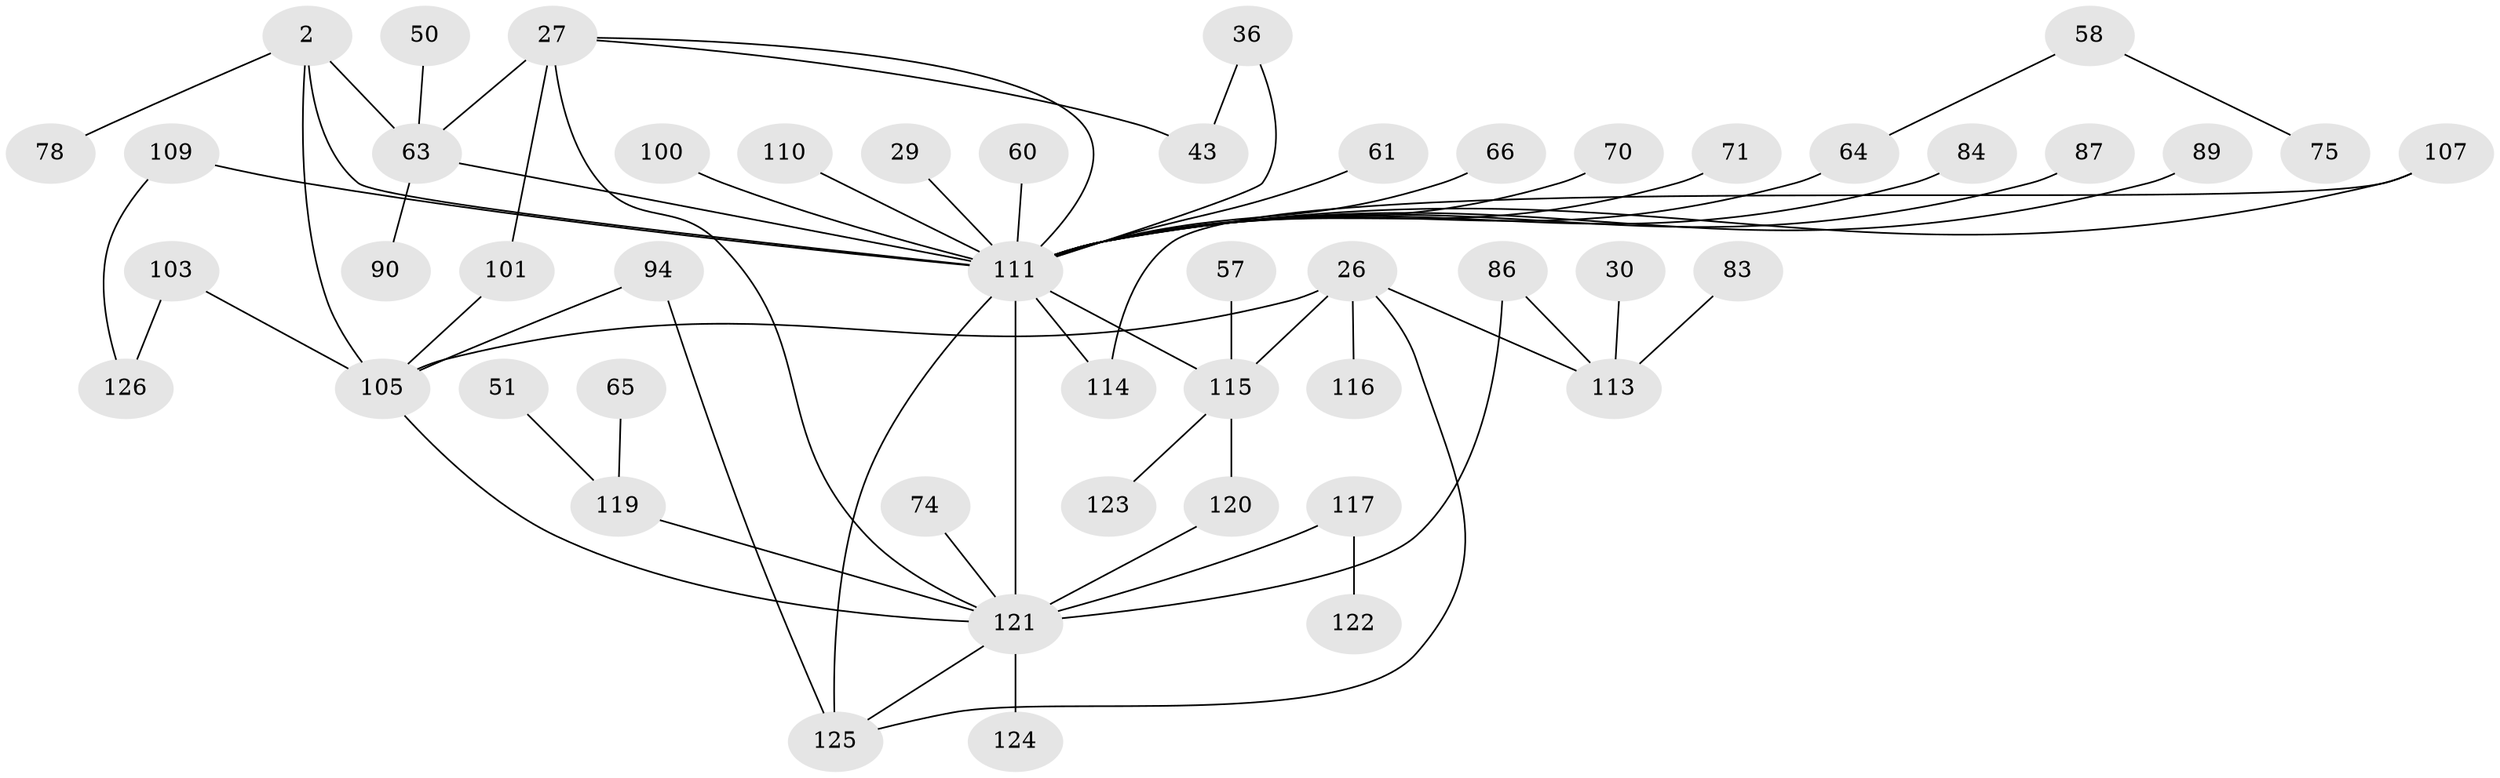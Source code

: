 // original degree distribution, {6: 0.06349206349206349, 3: 0.25396825396825395, 7: 0.007936507936507936, 5: 0.03968253968253968, 4: 0.07142857142857142, 2: 0.30952380952380953, 1: 0.25396825396825395}
// Generated by graph-tools (version 1.1) at 2025/45/03/04/25 21:45:35]
// undirected, 50 vertices, 63 edges
graph export_dot {
graph [start="1"]
  node [color=gray90,style=filled];
  2 [super="+1"];
  26 [super="+7"];
  27;
  29;
  30;
  36;
  43;
  50;
  51;
  57;
  58;
  60;
  61;
  63 [super="+5+42"];
  64 [super="+54"];
  65;
  66;
  70;
  71;
  74;
  75;
  78;
  83;
  84;
  86;
  87;
  89;
  90;
  94;
  100;
  101;
  103;
  105 [super="+91+3"];
  107;
  109;
  110;
  111 [super="+81+108+99+96"];
  113 [super="+8"];
  114;
  115 [super="+38"];
  116;
  117 [super="+112"];
  119 [super="+79+46+102"];
  120 [super="+55+73+88"];
  121 [super="+33+41+97+93+48+118"];
  122;
  123;
  124;
  125 [super="+92"];
  126;
  2 -- 78;
  2 -- 63;
  2 -- 105 [weight=2];
  2 -- 111 [weight=3];
  26 -- 116;
  26 -- 115;
  26 -- 125;
  26 -- 113;
  26 -- 105 [weight=2];
  27 -- 43;
  27 -- 101;
  27 -- 63 [weight=2];
  27 -- 121;
  27 -- 111;
  29 -- 111;
  30 -- 113;
  36 -- 43;
  36 -- 111;
  50 -- 63;
  51 -- 119;
  57 -- 115;
  58 -- 75;
  58 -- 64;
  60 -- 111;
  61 -- 111;
  63 -- 90;
  63 -- 111;
  64 -- 111 [weight=2];
  65 -- 119;
  66 -- 111;
  70 -- 111;
  71 -- 111;
  74 -- 121;
  83 -- 113;
  84 -- 111;
  86 -- 113;
  86 -- 121;
  87 -- 111;
  89 -- 111;
  94 -- 125;
  94 -- 105;
  100 -- 111;
  101 -- 105;
  103 -- 126;
  103 -- 105;
  105 -- 121 [weight=2];
  107 -- 114;
  107 -- 111;
  109 -- 126;
  109 -- 111;
  110 -- 111;
  111 -- 121 [weight=10];
  111 -- 115;
  111 -- 114;
  111 -- 125 [weight=2];
  115 -- 123;
  115 -- 120 [weight=2];
  117 -- 122;
  117 -- 121 [weight=2];
  119 -- 121 [weight=3];
  120 -- 121 [weight=2];
  121 -- 124;
  121 -- 125;
}
